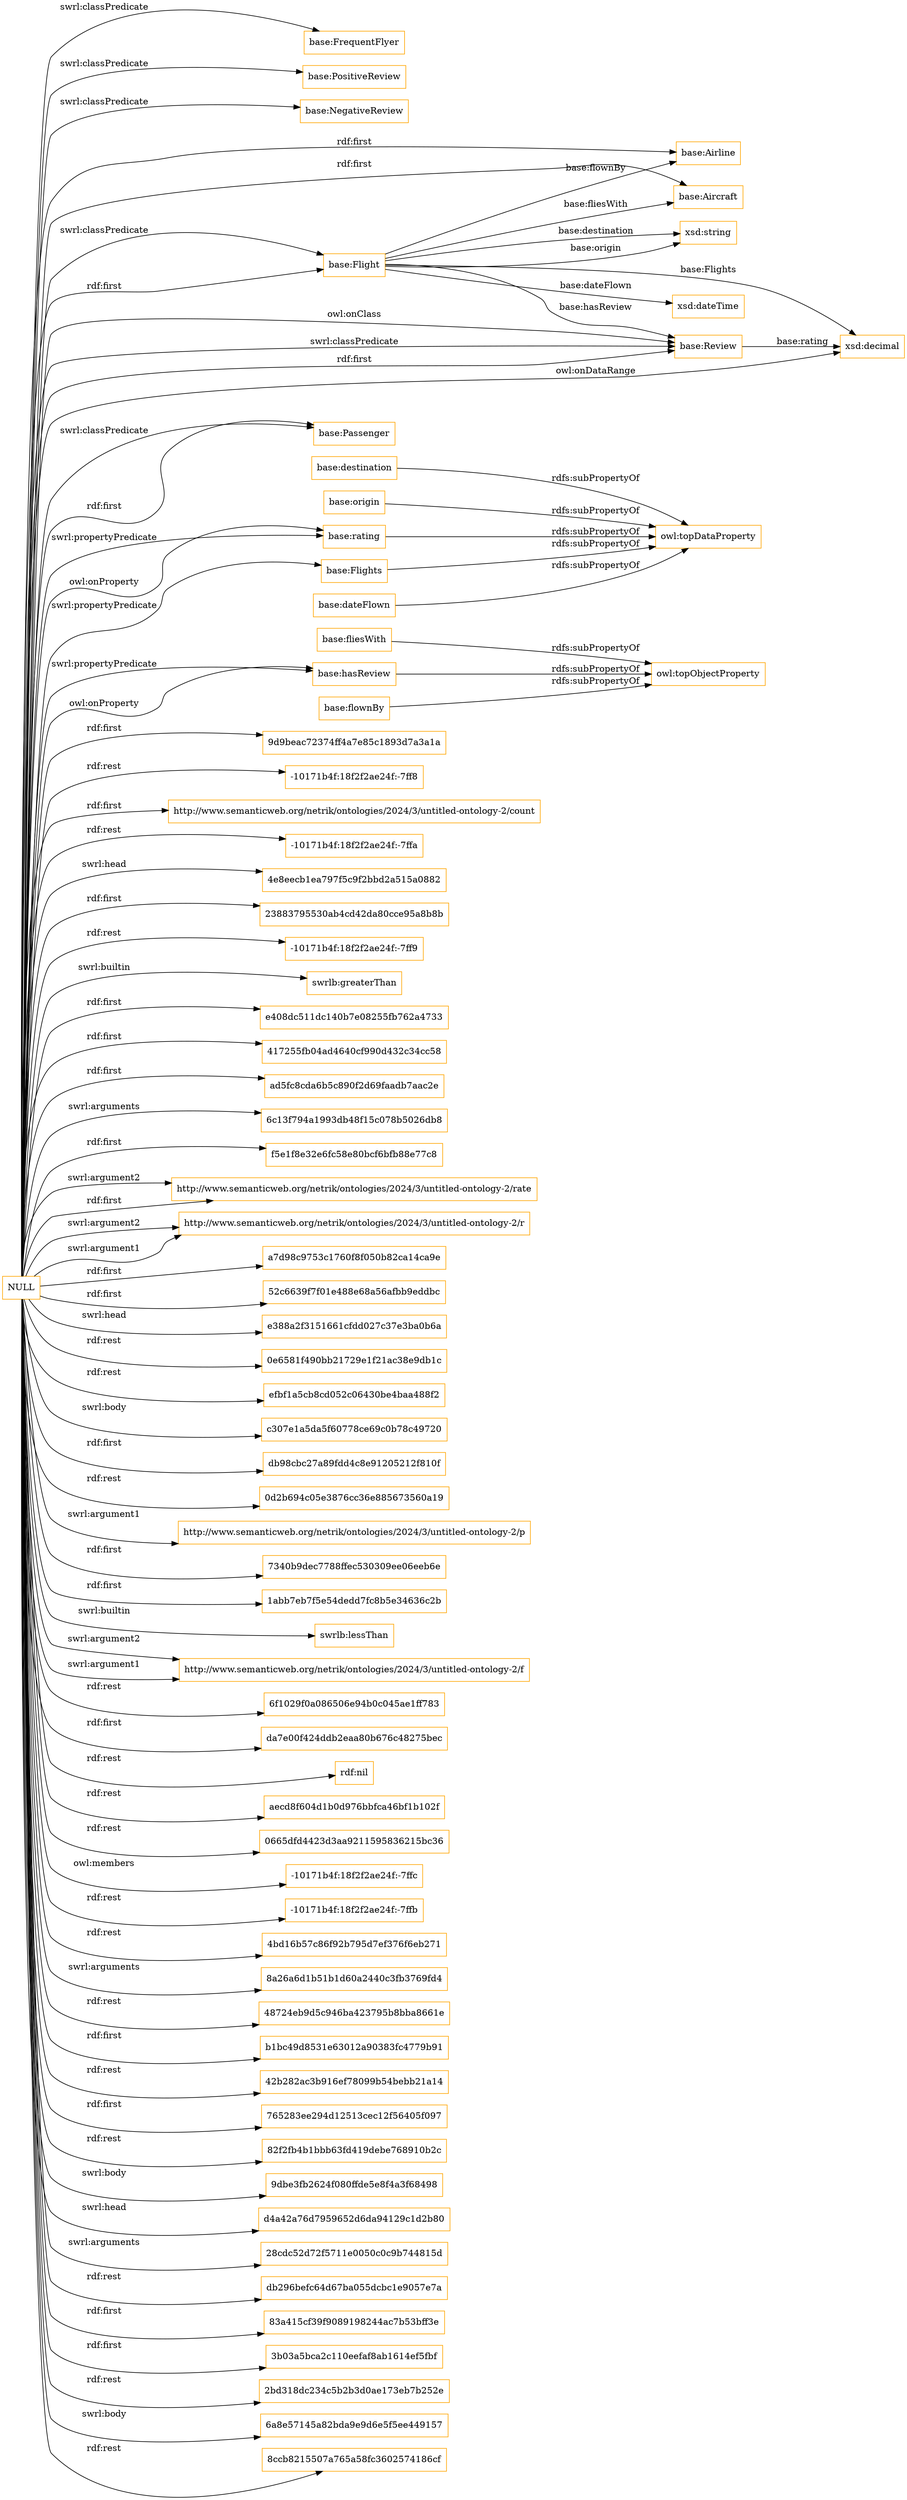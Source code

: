 digraph ar2dtool_diagram { 
rankdir=LR;
size="1501"
node [shape = rectangle, color="orange"]; "base:FrequentFlyer" "base:PositiveReview" "base:NegativeReview" "base:Aircraft" "base:Airline" "base:Passenger" "base:Review" "base:Flight" ; /*classes style*/
	"base:Flights" -> "owl:topDataProperty" [ label = "rdfs:subPropertyOf" ];
	"base:fliesWith" -> "owl:topObjectProperty" [ label = "rdfs:subPropertyOf" ];
	"base:dateFlown" -> "owl:topDataProperty" [ label = "rdfs:subPropertyOf" ];
	"base:destination" -> "owl:topDataProperty" [ label = "rdfs:subPropertyOf" ];
	"base:hasReview" -> "owl:topObjectProperty" [ label = "rdfs:subPropertyOf" ];
	"base:flownBy" -> "owl:topObjectProperty" [ label = "rdfs:subPropertyOf" ];
	"base:origin" -> "owl:topDataProperty" [ label = "rdfs:subPropertyOf" ];
	"NULL" -> "9d9beac72374ff4a7e85c1893d7a3a1a" [ label = "rdf:first" ];
	"NULL" -> "-10171b4f:18f2f2ae24f:-7ff8" [ label = "rdf:rest" ];
	"NULL" -> "http://www.semanticweb.org/netrik/ontologies/2024/3/untitled-ontology-2/count" [ label = "rdf:first" ];
	"NULL" -> "-10171b4f:18f2f2ae24f:-7ffa" [ label = "rdf:rest" ];
	"NULL" -> "4e8eecb1ea797f5c9f2bbd2a515a0882" [ label = "swrl:head" ];
	"NULL" -> "base:Review" [ label = "owl:onClass" ];
	"NULL" -> "23883795530ab4cd42da80cce95a8b8b" [ label = "rdf:first" ];
	"NULL" -> "-10171b4f:18f2f2ae24f:-7ff9" [ label = "rdf:rest" ];
	"NULL" -> "swrlb:greaterThan" [ label = "swrl:builtin" ];
	"NULL" -> "base:NegativeReview" [ label = "swrl:classPredicate" ];
	"NULL" -> "base:Flight" [ label = "swrl:classPredicate" ];
	"NULL" -> "e408dc511dc140b7e08255fb762a4733" [ label = "rdf:first" ];
	"NULL" -> "417255fb04ad4640cf990d432c34cc58" [ label = "rdf:first" ];
	"NULL" -> "ad5fc8cda6b5c890f2d69faadb7aac2e" [ label = "rdf:first" ];
	"NULL" -> "6c13f794a1993db48f15c078b5026db8" [ label = "swrl:arguments" ];
	"NULL" -> "f5e1f8e32e6fc58e80bcf6bfb88e77c8" [ label = "rdf:first" ];
	"NULL" -> "http://www.semanticweb.org/netrik/ontologies/2024/3/untitled-ontology-2/rate" [ label = "swrl:argument2" ];
	"NULL" -> "http://www.semanticweb.org/netrik/ontologies/2024/3/untitled-ontology-2/r" [ label = "swrl:argument2" ];
	"NULL" -> "a7d98c9753c1760f8f050b82ca14ca9e" [ label = "rdf:first" ];
	"NULL" -> "52c6639f7f01e488e68a56afbb9eddbc" [ label = "rdf:first" ];
	"NULL" -> "e388a2f3151661cfdd027c37e3ba0b6a" [ label = "swrl:head" ];
	"NULL" -> "0e6581f490bb21729e1f21ac38e9db1c" [ label = "rdf:rest" ];
	"NULL" -> "base:rating" [ label = "swrl:propertyPredicate" ];
	"NULL" -> "base:hasReview" [ label = "swrl:propertyPredicate" ];
	"NULL" -> "efbf1a5cb8cd052c06430be4baa488f2" [ label = "rdf:rest" ];
	"NULL" -> "c307e1a5da5f60778ce69c0b78c49720" [ label = "swrl:body" ];
	"NULL" -> "db98cbc27a89fdd4c8e91205212f810f" [ label = "rdf:first" ];
	"NULL" -> "0d2b694c05e3876cc36e885673560a19" [ label = "rdf:rest" ];
	"NULL" -> "base:Airline" [ label = "rdf:first" ];
	"NULL" -> "http://www.semanticweb.org/netrik/ontologies/2024/3/untitled-ontology-2/p" [ label = "swrl:argument1" ];
	"NULL" -> "7340b9dec7788ffec530309ee06eeb6e" [ label = "rdf:first" ];
	"NULL" -> "1abb7eb7f5e54dedd7fc8b5e34636c2b" [ label = "rdf:first" ];
	"NULL" -> "swrlb:lessThan" [ label = "swrl:builtin" ];
	"NULL" -> "http://www.semanticweb.org/netrik/ontologies/2024/3/untitled-ontology-2/f" [ label = "swrl:argument2" ];
	"NULL" -> "base:hasReview" [ label = "owl:onProperty" ];
	"NULL" -> "6f1029f0a086506e94b0c045ae1ff783" [ label = "rdf:rest" ];
	"NULL" -> "da7e00f424ddb2eaa80b676c48275bec" [ label = "rdf:first" ];
	"NULL" -> "rdf:nil" [ label = "rdf:rest" ];
	"NULL" -> "base:Flights" [ label = "swrl:propertyPredicate" ];
	"NULL" -> "aecd8f604d1b0d976bbfca46bf1b102f" [ label = "rdf:rest" ];
	"NULL" -> "0665dfd4423d3aa9211595836215bc36" [ label = "rdf:rest" ];
	"NULL" -> "-10171b4f:18f2f2ae24f:-7ffc" [ label = "owl:members" ];
	"NULL" -> "base:FrequentFlyer" [ label = "swrl:classPredicate" ];
	"NULL" -> "http://www.semanticweb.org/netrik/ontologies/2024/3/untitled-ontology-2/f" [ label = "swrl:argument1" ];
	"NULL" -> "base:Passenger" [ label = "swrl:classPredicate" ];
	"NULL" -> "base:Aircraft" [ label = "rdf:first" ];
	"NULL" -> "-10171b4f:18f2f2ae24f:-7ffb" [ label = "rdf:rest" ];
	"NULL" -> "4bd16b57c86f92b795d7ef376f6eb271" [ label = "rdf:rest" ];
	"NULL" -> "8a26a6d1b51b1d60a2440c3fb3769fd4" [ label = "swrl:arguments" ];
	"NULL" -> "48724eb9d5c946ba423795b8bba8661e" [ label = "rdf:rest" ];
	"NULL" -> "b1bc49d8531e63012a90383fc4779b91" [ label = "rdf:first" ];
	"NULL" -> "42b282ac3b916ef78099b54bebb21a14" [ label = "rdf:rest" ];
	"NULL" -> "765283ee294d12513cec12f56405f097" [ label = "rdf:first" ];
	"NULL" -> "82f2fb4b1bbb63fd419debe768910b2c" [ label = "rdf:rest" ];
	"NULL" -> "base:rating" [ label = "owl:onProperty" ];
	"NULL" -> "9dbe3fb2624f080ffde5e8f4a3f68498" [ label = "swrl:body" ];
	"NULL" -> "d4a42a76d7959652d6da94129c1d2b80" [ label = "swrl:head" ];
	"NULL" -> "28cdc52d72f5711e0050c0c9b744815d" [ label = "swrl:arguments" ];
	"NULL" -> "db296befc64d67ba055dcbc1e9057e7a" [ label = "rdf:rest" ];
	"NULL" -> "base:Flight" [ label = "rdf:first" ];
	"NULL" -> "base:Passenger" [ label = "rdf:first" ];
	"NULL" -> "http://www.semanticweb.org/netrik/ontologies/2024/3/untitled-ontology-2/rate" [ label = "rdf:first" ];
	"NULL" -> "base:PositiveReview" [ label = "swrl:classPredicate" ];
	"NULL" -> "83a415cf39f9089198244ac7b53bff3e" [ label = "rdf:first" ];
	"NULL" -> "3b03a5bca2c110eefaf8ab1614ef5fbf" [ label = "rdf:first" ];
	"NULL" -> "xsd:decimal" [ label = "owl:onDataRange" ];
	"NULL" -> "2bd318dc234c5b2b3d0ae173eb7b252e" [ label = "rdf:rest" ];
	"NULL" -> "base:Review" [ label = "swrl:classPredicate" ];
	"NULL" -> "base:Review" [ label = "rdf:first" ];
	"NULL" -> "http://www.semanticweb.org/netrik/ontologies/2024/3/untitled-ontology-2/r" [ label = "swrl:argument1" ];
	"NULL" -> "6a8e57145a82bda9e9d6e5f5ee449157" [ label = "swrl:body" ];
	"NULL" -> "8ccb8215507a765a58fc3602574186cf" [ label = "rdf:rest" ];
	"base:rating" -> "owl:topDataProperty" [ label = "rdfs:subPropertyOf" ];
	"base:Flight" -> "xsd:decimal" [ label = "base:Flights" ];
	"base:Flight" -> "base:Airline" [ label = "base:flownBy" ];
	"base:Flight" -> "xsd:dateTime" [ label = "base:dateFlown" ];
	"base:Flight" -> "xsd:string" [ label = "base:destination" ];
	"base:Review" -> "xsd:decimal" [ label = "base:rating" ];
	"base:Flight" -> "base:Aircraft" [ label = "base:fliesWith" ];
	"base:Flight" -> "base:Review" [ label = "base:hasReview" ];
	"base:Flight" -> "xsd:string" [ label = "base:origin" ];

}

